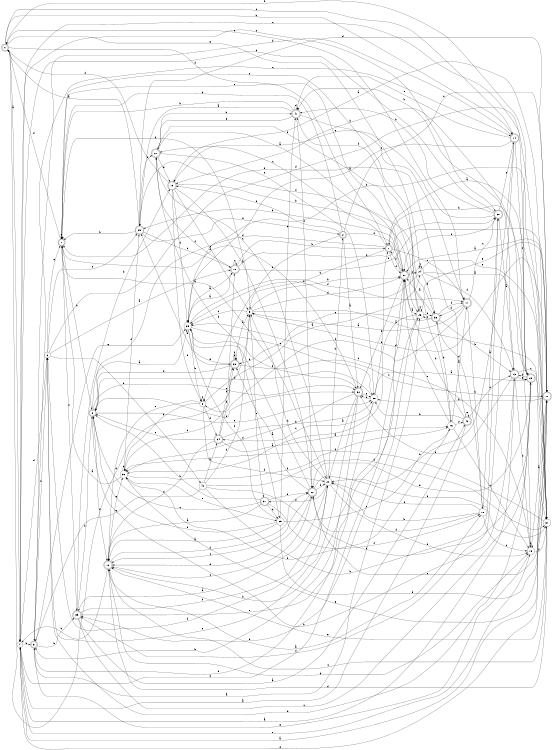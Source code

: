 digraph n35_7 {
__start0 [label="" shape="none"];

rankdir=LR;
size="8,5";

s0 [style="rounded,filled", color="black", fillcolor="white" shape="doublecircle", label="0"];
s1 [style="rounded,filled", color="black", fillcolor="white" shape="doublecircle", label="1"];
s2 [style="rounded,filled", color="black", fillcolor="white" shape="doublecircle", label="2"];
s3 [style="rounded,filled", color="black", fillcolor="white" shape="doublecircle", label="3"];
s4 [style="filled", color="black", fillcolor="white" shape="circle", label="4"];
s5 [style="filled", color="black", fillcolor="white" shape="circle", label="5"];
s6 [style="filled", color="black", fillcolor="white" shape="circle", label="6"];
s7 [style="rounded,filled", color="black", fillcolor="white" shape="doublecircle", label="7"];
s8 [style="filled", color="black", fillcolor="white" shape="circle", label="8"];
s9 [style="rounded,filled", color="black", fillcolor="white" shape="doublecircle", label="9"];
s10 [style="rounded,filled", color="black", fillcolor="white" shape="doublecircle", label="10"];
s11 [style="rounded,filled", color="black", fillcolor="white" shape="doublecircle", label="11"];
s12 [style="rounded,filled", color="black", fillcolor="white" shape="doublecircle", label="12"];
s13 [style="rounded,filled", color="black", fillcolor="white" shape="doublecircle", label="13"];
s14 [style="rounded,filled", color="black", fillcolor="white" shape="doublecircle", label="14"];
s15 [style="filled", color="black", fillcolor="white" shape="circle", label="15"];
s16 [style="filled", color="black", fillcolor="white" shape="circle", label="16"];
s17 [style="rounded,filled", color="black", fillcolor="white" shape="doublecircle", label="17"];
s18 [style="filled", color="black", fillcolor="white" shape="circle", label="18"];
s19 [style="rounded,filled", color="black", fillcolor="white" shape="doublecircle", label="19"];
s20 [style="filled", color="black", fillcolor="white" shape="circle", label="20"];
s21 [style="rounded,filled", color="black", fillcolor="white" shape="doublecircle", label="21"];
s22 [style="rounded,filled", color="black", fillcolor="white" shape="doublecircle", label="22"];
s23 [style="rounded,filled", color="black", fillcolor="white" shape="doublecircle", label="23"];
s24 [style="filled", color="black", fillcolor="white" shape="circle", label="24"];
s25 [style="filled", color="black", fillcolor="white" shape="circle", label="25"];
s26 [style="filled", color="black", fillcolor="white" shape="circle", label="26"];
s27 [style="rounded,filled", color="black", fillcolor="white" shape="doublecircle", label="27"];
s28 [style="filled", color="black", fillcolor="white" shape="circle", label="28"];
s29 [style="rounded,filled", color="black", fillcolor="white" shape="doublecircle", label="29"];
s30 [style="rounded,filled", color="black", fillcolor="white" shape="doublecircle", label="30"];
s31 [style="filled", color="black", fillcolor="white" shape="circle", label="31"];
s32 [style="rounded,filled", color="black", fillcolor="white" shape="doublecircle", label="32"];
s33 [style="rounded,filled", color="black", fillcolor="white" shape="doublecircle", label="33"];
s34 [style="rounded,filled", color="black", fillcolor="white" shape="doublecircle", label="34"];
s35 [style="filled", color="black", fillcolor="white" shape="circle", label="35"];
s36 [style="filled", color="black", fillcolor="white" shape="circle", label="36"];
s37 [style="rounded,filled", color="black", fillcolor="white" shape="doublecircle", label="37"];
s38 [style="rounded,filled", color="black", fillcolor="white" shape="doublecircle", label="38"];
s39 [style="rounded,filled", color="black", fillcolor="white" shape="doublecircle", label="39"];
s40 [style="filled", color="black", fillcolor="white" shape="circle", label="40"];
s41 [style="rounded,filled", color="black", fillcolor="white" shape="doublecircle", label="41"];
s42 [style="rounded,filled", color="black", fillcolor="white" shape="doublecircle", label="42"];
s0 -> s4 [label="a"];
s0 -> s14 [label="b"];
s0 -> s14 [label="c"];
s0 -> s38 [label="d"];
s0 -> s24 [label="e"];
s0 -> s7 [label="f"];
s1 -> s20 [label="a"];
s1 -> s9 [label="b"];
s1 -> s33 [label="c"];
s1 -> s0 [label="d"];
s1 -> s1 [label="e"];
s1 -> s39 [label="f"];
s2 -> s32 [label="a"];
s2 -> s1 [label="b"];
s2 -> s11 [label="c"];
s2 -> s27 [label="d"];
s2 -> s19 [label="e"];
s2 -> s8 [label="f"];
s3 -> s26 [label="a"];
s3 -> s39 [label="b"];
s3 -> s14 [label="c"];
s3 -> s27 [label="d"];
s3 -> s35 [label="e"];
s3 -> s6 [label="f"];
s4 -> s11 [label="a"];
s4 -> s3 [label="b"];
s4 -> s30 [label="c"];
s4 -> s6 [label="d"];
s4 -> s15 [label="e"];
s4 -> s27 [label="f"];
s5 -> s31 [label="a"];
s5 -> s27 [label="b"];
s5 -> s35 [label="c"];
s5 -> s27 [label="d"];
s5 -> s37 [label="e"];
s5 -> s1 [label="f"];
s6 -> s10 [label="a"];
s6 -> s40 [label="b"];
s6 -> s29 [label="c"];
s6 -> s31 [label="d"];
s6 -> s1 [label="e"];
s6 -> s20 [label="f"];
s7 -> s31 [label="a"];
s7 -> s5 [label="b"];
s7 -> s21 [label="c"];
s7 -> s9 [label="d"];
s7 -> s17 [label="e"];
s7 -> s27 [label="f"];
s8 -> s24 [label="a"];
s8 -> s36 [label="b"];
s8 -> s8 [label="c"];
s8 -> s34 [label="d"];
s8 -> s12 [label="e"];
s8 -> s20 [label="f"];
s9 -> s35 [label="a"];
s9 -> s13 [label="b"];
s9 -> s32 [label="c"];
s9 -> s12 [label="d"];
s9 -> s28 [label="e"];
s9 -> s32 [label="f"];
s10 -> s35 [label="a"];
s10 -> s7 [label="b"];
s10 -> s10 [label="c"];
s10 -> s30 [label="d"];
s10 -> s11 [label="e"];
s10 -> s21 [label="f"];
s11 -> s27 [label="a"];
s11 -> s28 [label="b"];
s11 -> s22 [label="c"];
s11 -> s5 [label="d"];
s11 -> s36 [label="e"];
s11 -> s4 [label="f"];
s12 -> s18 [label="a"];
s12 -> s4 [label="b"];
s12 -> s22 [label="c"];
s12 -> s15 [label="d"];
s12 -> s36 [label="e"];
s12 -> s22 [label="f"];
s13 -> s4 [label="a"];
s13 -> s41 [label="b"];
s13 -> s31 [label="c"];
s13 -> s15 [label="d"];
s13 -> s23 [label="e"];
s13 -> s32 [label="f"];
s14 -> s35 [label="a"];
s14 -> s20 [label="b"];
s14 -> s23 [label="c"];
s14 -> s3 [label="d"];
s14 -> s41 [label="e"];
s14 -> s39 [label="f"];
s15 -> s11 [label="a"];
s15 -> s19 [label="b"];
s15 -> s35 [label="c"];
s15 -> s15 [label="d"];
s15 -> s3 [label="e"];
s15 -> s31 [label="f"];
s16 -> s17 [label="a"];
s16 -> s36 [label="b"];
s16 -> s15 [label="c"];
s16 -> s42 [label="d"];
s16 -> s27 [label="e"];
s16 -> s29 [label="f"];
s17 -> s5 [label="a"];
s17 -> s18 [label="b"];
s17 -> s30 [label="c"];
s17 -> s33 [label="d"];
s17 -> s0 [label="e"];
s17 -> s8 [label="f"];
s18 -> s30 [label="a"];
s18 -> s20 [label="b"];
s18 -> s15 [label="c"];
s18 -> s33 [label="d"];
s18 -> s20 [label="e"];
s18 -> s22 [label="f"];
s19 -> s22 [label="a"];
s19 -> s26 [label="b"];
s19 -> s5 [label="c"];
s19 -> s35 [label="d"];
s19 -> s8 [label="e"];
s19 -> s0 [label="f"];
s20 -> s39 [label="a"];
s20 -> s2 [label="b"];
s20 -> s21 [label="c"];
s20 -> s5 [label="d"];
s20 -> s15 [label="e"];
s20 -> s37 [label="f"];
s21 -> s27 [label="a"];
s21 -> s41 [label="b"];
s21 -> s28 [label="c"];
s21 -> s25 [label="d"];
s21 -> s19 [label="e"];
s21 -> s26 [label="f"];
s22 -> s38 [label="a"];
s22 -> s35 [label="b"];
s22 -> s12 [label="c"];
s22 -> s12 [label="d"];
s22 -> s31 [label="e"];
s22 -> s20 [label="f"];
s23 -> s0 [label="a"];
s23 -> s7 [label="b"];
s23 -> s4 [label="c"];
s23 -> s6 [label="d"];
s23 -> s22 [label="e"];
s23 -> s13 [label="f"];
s24 -> s23 [label="a"];
s24 -> s35 [label="b"];
s24 -> s24 [label="c"];
s24 -> s33 [label="d"];
s24 -> s31 [label="e"];
s24 -> s13 [label="f"];
s25 -> s12 [label="a"];
s25 -> s41 [label="b"];
s25 -> s16 [label="c"];
s25 -> s11 [label="d"];
s25 -> s9 [label="e"];
s25 -> s35 [label="f"];
s26 -> s36 [label="a"];
s26 -> s39 [label="b"];
s26 -> s26 [label="c"];
s26 -> s33 [label="d"];
s26 -> s11 [label="e"];
s26 -> s41 [label="f"];
s27 -> s26 [label="a"];
s27 -> s29 [label="b"];
s27 -> s24 [label="c"];
s27 -> s7 [label="d"];
s27 -> s1 [label="e"];
s27 -> s32 [label="f"];
s28 -> s23 [label="a"];
s28 -> s12 [label="b"];
s28 -> s34 [label="c"];
s28 -> s9 [label="d"];
s28 -> s32 [label="e"];
s28 -> s7 [label="f"];
s29 -> s0 [label="a"];
s29 -> s1 [label="b"];
s29 -> s10 [label="c"];
s29 -> s11 [label="d"];
s29 -> s21 [label="e"];
s29 -> s2 [label="f"];
s30 -> s13 [label="a"];
s30 -> s41 [label="b"];
s30 -> s14 [label="c"];
s30 -> s4 [label="d"];
s30 -> s19 [label="e"];
s30 -> s27 [label="f"];
s31 -> s19 [label="a"];
s31 -> s35 [label="b"];
s31 -> s12 [label="c"];
s31 -> s12 [label="d"];
s31 -> s12 [label="e"];
s31 -> s36 [label="f"];
s32 -> s20 [label="a"];
s32 -> s3 [label="b"];
s32 -> s28 [label="c"];
s32 -> s36 [label="d"];
s32 -> s6 [label="e"];
s32 -> s1 [label="f"];
s33 -> s27 [label="a"];
s33 -> s13 [label="b"];
s33 -> s26 [label="c"];
s33 -> s16 [label="d"];
s33 -> s38 [label="e"];
s33 -> s17 [label="f"];
s34 -> s16 [label="a"];
s34 -> s28 [label="b"];
s34 -> s9 [label="c"];
s34 -> s38 [label="d"];
s34 -> s10 [label="e"];
s34 -> s12 [label="f"];
s35 -> s10 [label="a"];
s35 -> s8 [label="b"];
s35 -> s28 [label="c"];
s35 -> s17 [label="d"];
s35 -> s38 [label="e"];
s35 -> s32 [label="f"];
s36 -> s1 [label="a"];
s36 -> s36 [label="b"];
s36 -> s5 [label="c"];
s36 -> s29 [label="d"];
s36 -> s25 [label="e"];
s36 -> s16 [label="f"];
s37 -> s12 [label="a"];
s37 -> s9 [label="b"];
s37 -> s9 [label="c"];
s37 -> s25 [label="d"];
s37 -> s22 [label="e"];
s37 -> s18 [label="f"];
s38 -> s5 [label="a"];
s38 -> s38 [label="b"];
s38 -> s11 [label="c"];
s38 -> s9 [label="d"];
s38 -> s29 [label="e"];
s38 -> s38 [label="f"];
s39 -> s42 [label="a"];
s39 -> s9 [label="b"];
s39 -> s23 [label="c"];
s39 -> s19 [label="d"];
s39 -> s26 [label="e"];
s39 -> s20 [label="f"];
s40 -> s34 [label="a"];
s40 -> s30 [label="b"];
s40 -> s23 [label="c"];
s40 -> s31 [label="d"];
s40 -> s3 [label="e"];
s40 -> s5 [label="f"];
s41 -> s29 [label="a"];
s41 -> s1 [label="b"];
s41 -> s17 [label="c"];
s41 -> s41 [label="d"];
s41 -> s21 [label="e"];
s41 -> s22 [label="f"];
s42 -> s4 [label="a"];
s42 -> s28 [label="b"];
s42 -> s13 [label="c"];
s42 -> s27 [label="d"];
s42 -> s42 [label="e"];
s42 -> s1 [label="f"];

}